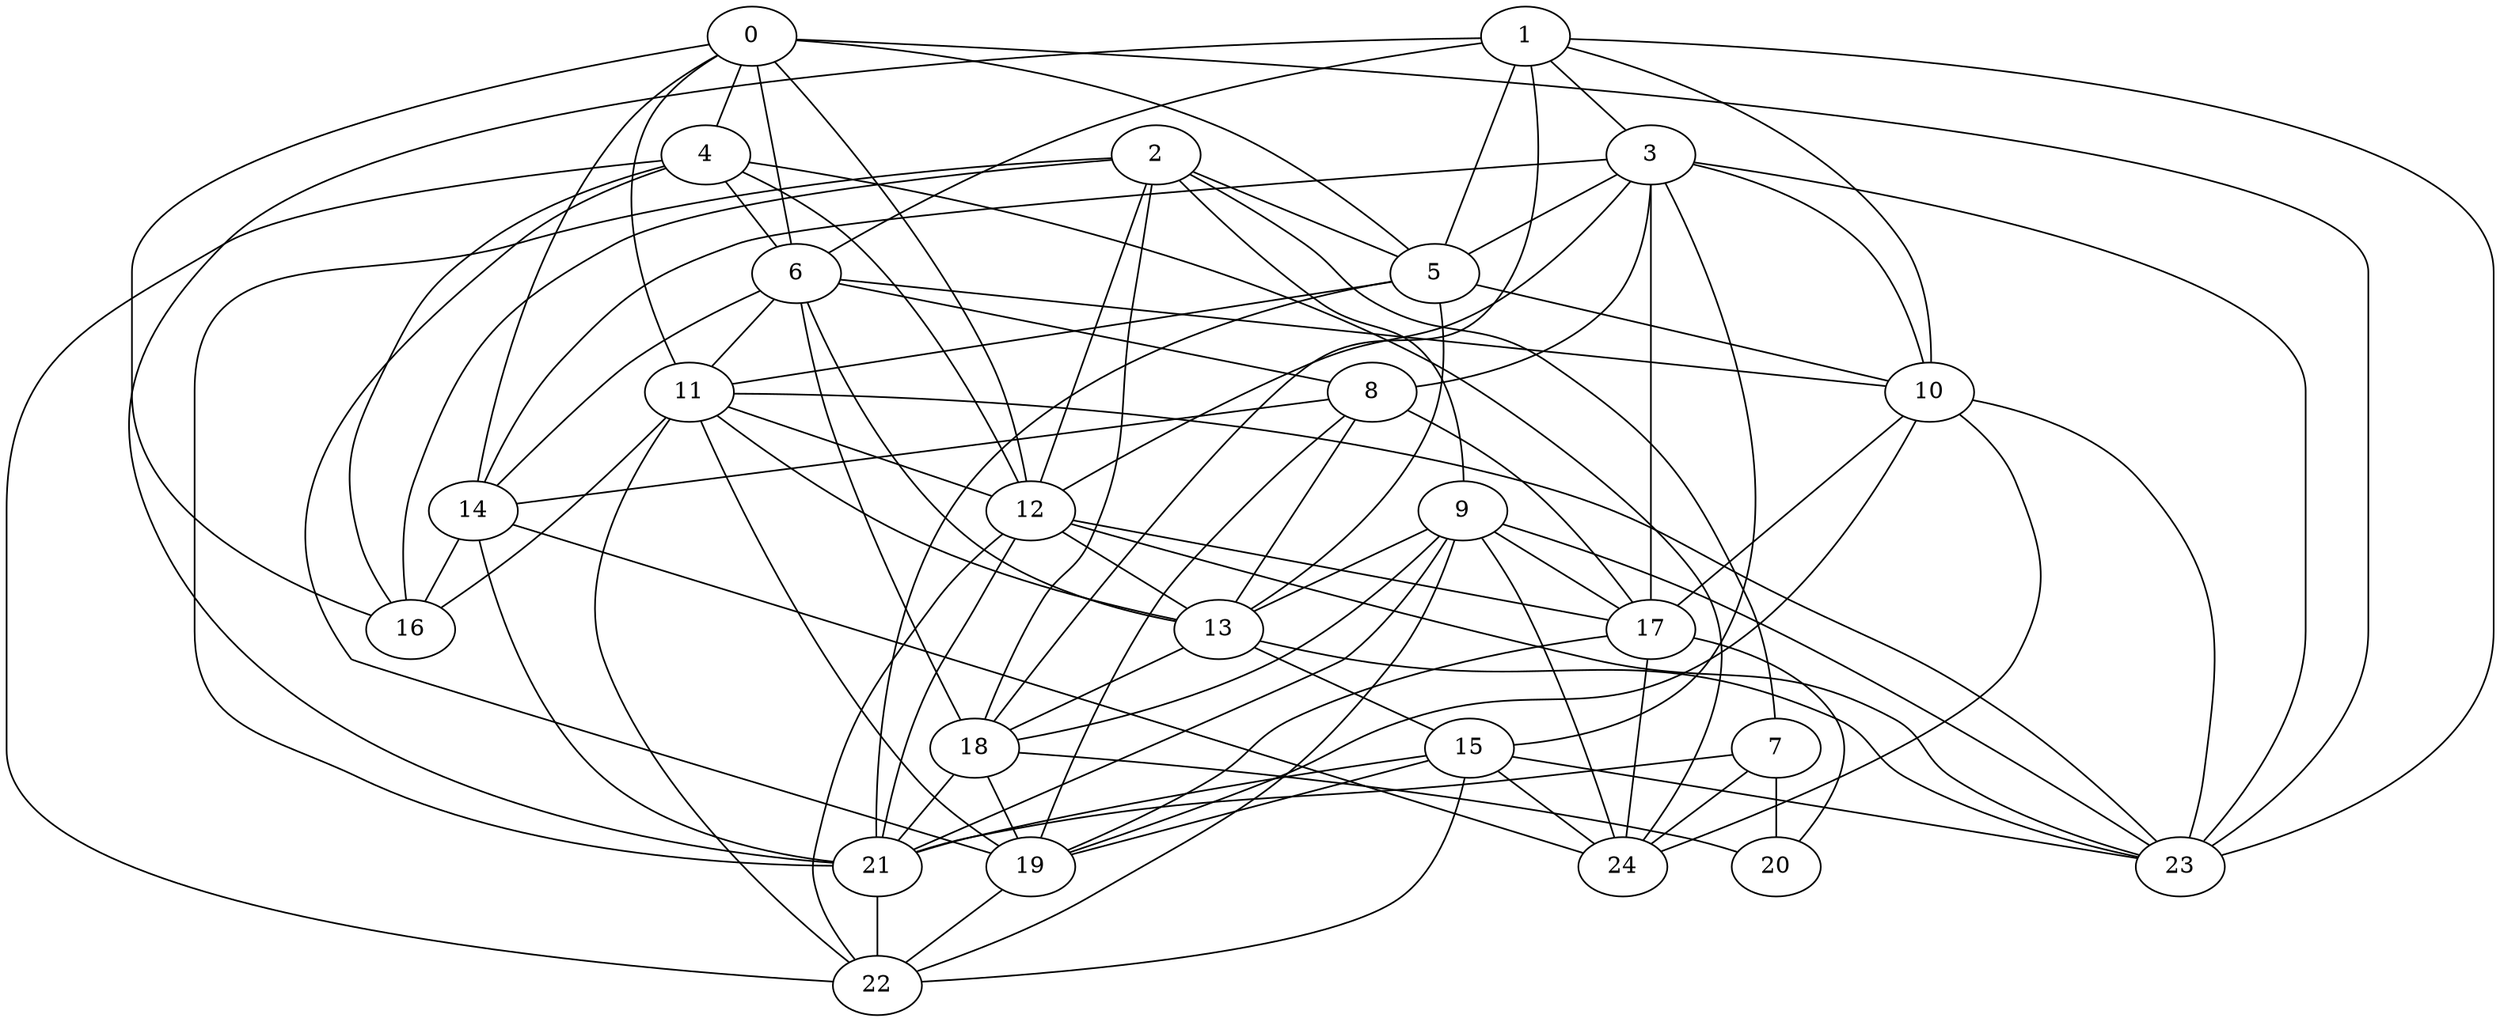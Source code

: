 strict graph "gnp_random_graph(25,0.25)" {
0;
1;
2;
3;
4;
5;
6;
7;
8;
9;
10;
11;
12;
13;
14;
15;
16;
17;
18;
19;
20;
21;
22;
23;
24;
0 -- 4  [is_available=True, prob="0.961513973707"];
0 -- 5  [is_available=True, prob="0.702750179029"];
0 -- 6  [is_available=True, prob="0.502910693887"];
0 -- 11  [is_available=True, prob="0.577517663941"];
0 -- 12  [is_available=True, prob="1.0"];
0 -- 14  [is_available=True, prob="0.218930292657"];
0 -- 16  [is_available=True, prob="0.427821434957"];
0 -- 23  [is_available=True, prob="1.0"];
1 -- 3  [is_available=True, prob="0.744517779754"];
1 -- 5  [is_available=True, prob="0.65899580477"];
1 -- 6  [is_available=True, prob="1.0"];
1 -- 10  [is_available=True, prob="1.0"];
1 -- 18  [is_available=True, prob="0.875928312845"];
1 -- 21  [is_available=True, prob="1.0"];
1 -- 23  [is_available=True, prob="0.971227014297"];
2 -- 5  [is_available=True, prob="1.0"];
2 -- 7  [is_available=True, prob="0.244906736572"];
2 -- 9  [is_available=True, prob="0.884992636226"];
2 -- 12  [is_available=True, prob="1.0"];
2 -- 16  [is_available=True, prob="1.0"];
2 -- 18  [is_available=True, prob="0.686333459801"];
2 -- 21  [is_available=True, prob="0.20880233943"];
3 -- 5  [is_available=True, prob="0.681076058285"];
3 -- 8  [is_available=True, prob="0.291952245968"];
3 -- 10  [is_available=True, prob="1.0"];
3 -- 12  [is_available=True, prob="1.0"];
3 -- 14  [is_available=True, prob="1.0"];
3 -- 15  [is_available=True, prob="0.629228549076"];
3 -- 17  [is_available=True, prob="0.327533930814"];
3 -- 23  [is_available=True, prob="0.0211029469077"];
4 -- 6  [is_available=True, prob="0.334498186504"];
4 -- 12  [is_available=True, prob="0.813153578113"];
4 -- 16  [is_available=True, prob="1.0"];
4 -- 19  [is_available=True, prob="0.862828032292"];
4 -- 22  [is_available=True, prob="0.18836026974"];
4 -- 24  [is_available=True, prob="0.74104140336"];
5 -- 10  [is_available=True, prob="0.578285966914"];
5 -- 11  [is_available=True, prob="0.246076541587"];
5 -- 13  [is_available=True, prob="0.932924374759"];
5 -- 21  [is_available=True, prob="0.0660827347418"];
6 -- 8  [is_available=True, prob="0.541772421924"];
6 -- 10  [is_available=True, prob="0.125940954281"];
6 -- 11  [is_available=True, prob="0.719569304884"];
6 -- 13  [is_available=True, prob="0.715307844418"];
6 -- 14  [is_available=True, prob="0.793290486498"];
6 -- 18  [is_available=True, prob="0.683312281961"];
7 -- 24  [is_available=True, prob="0.486711972158"];
7 -- 20  [is_available=True, prob="0.49256412165"];
7 -- 21  [is_available=True, prob="0.235019062389"];
8 -- 13  [is_available=True, prob="0.351389572996"];
8 -- 14  [is_available=True, prob="0.427655448628"];
8 -- 17  [is_available=True, prob="0.604876005314"];
8 -- 19  [is_available=True, prob="0.205270613801"];
9 -- 13  [is_available=True, prob="0.455136287642"];
9 -- 17  [is_available=True, prob="0.15667026391"];
9 -- 18  [is_available=True, prob="1.0"];
9 -- 21  [is_available=True, prob="0.553572241479"];
9 -- 22  [is_available=True, prob="0.333427660733"];
9 -- 23  [is_available=True, prob="0.122705014005"];
9 -- 24  [is_available=True, prob="0.477428988861"];
10 -- 17  [is_available=True, prob="0.352985632868"];
10 -- 19  [is_available=True, prob="1.0"];
10 -- 23  [is_available=True, prob="0.540867984142"];
10 -- 24  [is_available=True, prob="0.823647624531"];
11 -- 12  [is_available=True, prob="1.0"];
11 -- 13  [is_available=True, prob="0.481693559441"];
11 -- 16  [is_available=True, prob="1.0"];
11 -- 19  [is_available=True, prob="0.693550951168"];
11 -- 22  [is_available=True, prob="0.576466621133"];
11 -- 23  [is_available=True, prob="0.226561639755"];
12 -- 13  [is_available=True, prob="0.551557931192"];
12 -- 17  [is_available=True, prob="0.142132749473"];
12 -- 21  [is_available=True, prob="0.982935555133"];
12 -- 22  [is_available=True, prob="0.121870476633"];
12 -- 23  [is_available=True, prob="0.17915589067"];
13 -- 15  [is_available=True, prob="0.552229024589"];
13 -- 18  [is_available=True, prob="0.295291232849"];
13 -- 23  [is_available=True, prob="1.0"];
14 -- 16  [is_available=True, prob="0.131560925146"];
14 -- 21  [is_available=True, prob="0.147808885899"];
14 -- 24  [is_available=True, prob="0.995450690431"];
15 -- 19  [is_available=True, prob="1.0"];
15 -- 21  [is_available=True, prob="1.0"];
15 -- 22  [is_available=True, prob="0.296975937046"];
15 -- 23  [is_available=True, prob="0.170683942289"];
15 -- 24  [is_available=True, prob="0.908784618147"];
17 -- 19  [is_available=True, prob="1.0"];
17 -- 20  [is_available=True, prob="0.172930789603"];
17 -- 24  [is_available=True, prob="0.533426609588"];
18 -- 19  [is_available=True, prob="0.791159200105"];
18 -- 20  [is_available=True, prob="1.0"];
18 -- 21  [is_available=True, prob="0.450093404111"];
19 -- 22  [is_available=True, prob="0.238708269125"];
21 -- 22  [is_available=True, prob="0.285052821594"];
}
